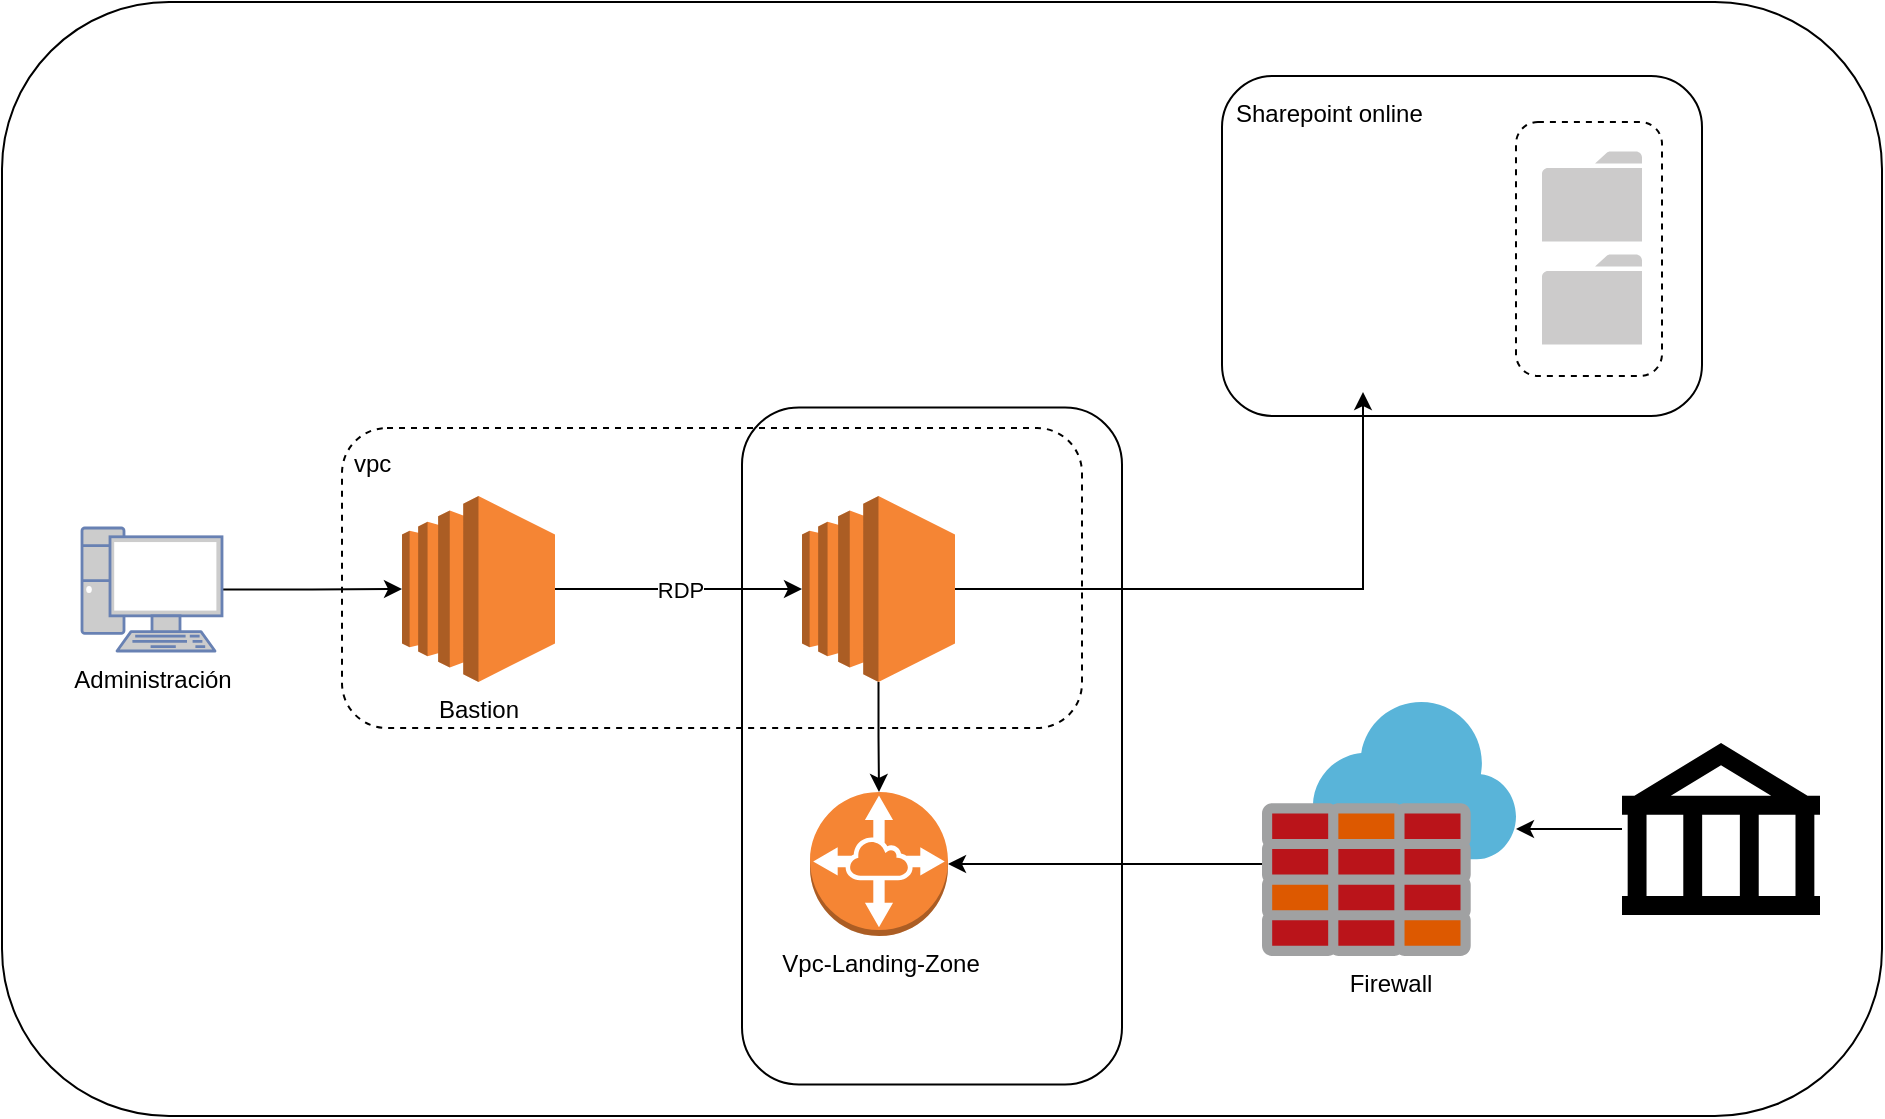 <mxfile version="12.9.12" type="github"><diagram id="ECPDqdnc7cHBjmwrn0tu" name="Page-1"><mxGraphModel dx="2020" dy="1723" grid="1" gridSize="10" guides="1" tooltips="1" connect="1" arrows="1" fold="1" page="1" pageScale="1" pageWidth="850" pageHeight="1100" math="0" shadow="0"><root><mxCell id="0"/><mxCell id="1" parent="0"/><mxCell id="IdGF0xGDb7yDM2XSlmW7-31" value="" style="rounded=1;whiteSpace=wrap;html=1;align=left;" vertex="1" parent="1"><mxGeometry x="-140" y="-87" width="940" height="557" as="geometry"/></mxCell><mxCell id="IdGF0xGDb7yDM2XSlmW7-15" value="Sharepoint online" style="rounded=1;whiteSpace=wrap;html=1;align=left;verticalAlign=top;spacing=7;" vertex="1" parent="1"><mxGeometry x="470" y="-50" width="240" height="170" as="geometry"/></mxCell><mxCell id="IdGF0xGDb7yDM2XSlmW7-13" value="" style="rounded=1;whiteSpace=wrap;html=1;" vertex="1" parent="1"><mxGeometry x="230" y="115.75" width="190" height="338.5" as="geometry"/></mxCell><mxCell id="IdGF0xGDb7yDM2XSlmW7-1" value="vpc" style="rounded=1;whiteSpace=wrap;html=1;fillColor=none;verticalAlign=top;align=left;spacing=6;dashed=1;" vertex="1" parent="1"><mxGeometry x="30" y="126" width="370" height="150" as="geometry"/></mxCell><mxCell id="IdGF0xGDb7yDM2XSlmW7-5" value="RDP" style="edgeStyle=orthogonalEdgeStyle;rounded=0;orthogonalLoop=1;jettySize=auto;html=1;" edge="1" parent="1" source="IdGF0xGDb7yDM2XSlmW7-3" target="IdGF0xGDb7yDM2XSlmW7-4"><mxGeometry relative="1" as="geometry"/></mxCell><mxCell id="IdGF0xGDb7yDM2XSlmW7-3" value="Bastion" style="outlineConnect=0;dashed=0;verticalLabelPosition=bottom;verticalAlign=top;align=center;html=1;shape=mxgraph.aws3.ec2;fillColor=#F58534;gradientColor=none;" vertex="1" parent="1"><mxGeometry x="60" y="160" width="76.5" height="93" as="geometry"/></mxCell><mxCell id="IdGF0xGDb7yDM2XSlmW7-9" style="edgeStyle=orthogonalEdgeStyle;rounded=0;orthogonalLoop=1;jettySize=auto;html=1;" edge="1" parent="1" source="IdGF0xGDb7yDM2XSlmW7-4" target="IdGF0xGDb7yDM2XSlmW7-8"><mxGeometry relative="1" as="geometry"/></mxCell><mxCell id="IdGF0xGDb7yDM2XSlmW7-16" style="edgeStyle=orthogonalEdgeStyle;rounded=0;orthogonalLoop=1;jettySize=auto;html=1;entryX=0.5;entryY=1;entryDx=0;entryDy=0;" edge="1" parent="1" source="IdGF0xGDb7yDM2XSlmW7-4" target="IdGF0xGDb7yDM2XSlmW7-24"><mxGeometry relative="1" as="geometry"><Array as="points"><mxPoint x="541" y="207"/></Array></mxGeometry></mxCell><mxCell id="IdGF0xGDb7yDM2XSlmW7-4" value="" style="outlineConnect=0;dashed=0;verticalLabelPosition=bottom;verticalAlign=top;align=center;html=1;shape=mxgraph.aws3.ec2;fillColor=#F58534;gradientColor=none;" vertex="1" parent="1"><mxGeometry x="260" y="160" width="76.5" height="93" as="geometry"/></mxCell><mxCell id="IdGF0xGDb7yDM2XSlmW7-7" style="edgeStyle=orthogonalEdgeStyle;rounded=0;orthogonalLoop=1;jettySize=auto;html=1;" edge="1" parent="1" source="IdGF0xGDb7yDM2XSlmW7-6" target="IdGF0xGDb7yDM2XSlmW7-3"><mxGeometry relative="1" as="geometry"/></mxCell><mxCell id="IdGF0xGDb7yDM2XSlmW7-6" value="Administración" style="fontColor=#000000;verticalAlign=top;verticalLabelPosition=bottom;labelPosition=center;align=center;html=1;outlineConnect=0;fillColor=#CCCCCC;strokeColor=#6881B3;gradientColor=none;gradientDirection=north;strokeWidth=2;shape=mxgraph.networks.pc;" vertex="1" parent="1"><mxGeometry x="-100" y="176" width="70" height="61.5" as="geometry"/></mxCell><mxCell id="IdGF0xGDb7yDM2XSlmW7-8" value="Vpc-Landing-Zone" style="outlineConnect=0;dashed=0;verticalLabelPosition=bottom;verticalAlign=top;align=center;html=1;shape=mxgraph.aws3.vpc_peering;fillColor=#F58534;gradientColor=none;" vertex="1" parent="1"><mxGeometry x="264" y="308" width="69" height="72" as="geometry"/></mxCell><mxCell id="IdGF0xGDb7yDM2XSlmW7-18" style="edgeStyle=orthogonalEdgeStyle;rounded=0;orthogonalLoop=1;jettySize=auto;html=1;entryX=1;entryY=0.5;entryDx=0;entryDy=0;entryPerimeter=0;" edge="1" parent="1" source="IdGF0xGDb7yDM2XSlmW7-21" target="IdGF0xGDb7yDM2XSlmW7-8"><mxGeometry relative="1" as="geometry"><Array as="points"><mxPoint x="480" y="344"/><mxPoint x="480" y="344"/></Array></mxGeometry></mxCell><mxCell id="IdGF0xGDb7yDM2XSlmW7-10" value="" style="shape=mxgraph.signs.travel.bank;html=1;fillColor=#000000;strokeColor=none;verticalLabelPosition=bottom;verticalAlign=top;align=center;" vertex="1" parent="1"><mxGeometry x="670" y="283.5" width="99" height="86" as="geometry"/></mxCell><mxCell id="IdGF0xGDb7yDM2XSlmW7-21" value="Firewall" style="aspect=fixed;html=1;points=[];align=center;image;fontSize=12;image=img/lib/mscae/Azure_Firewall.svg;" vertex="1" parent="1"><mxGeometry x="490" y="263" width="127" height="127" as="geometry"/></mxCell><mxCell id="IdGF0xGDb7yDM2XSlmW7-22" style="edgeStyle=orthogonalEdgeStyle;rounded=0;orthogonalLoop=1;jettySize=auto;html=1;" edge="1" parent="1" source="IdGF0xGDb7yDM2XSlmW7-10" target="IdGF0xGDb7yDM2XSlmW7-21"><mxGeometry relative="1" as="geometry"><mxPoint x="400" y="320" as="sourcePoint"/><mxPoint x="203" y="320" as="targetPoint"/><Array as="points"/></mxGeometry></mxCell><mxCell id="IdGF0xGDb7yDM2XSlmW7-24" value="" style="shape=image;html=1;verticalAlign=top;verticalLabelPosition=bottom;labelBackgroundColor=#ffffff;imageAspect=0;aspect=fixed;image=https://cdn4.iconfinder.com/data/icons/logos-3/504/SharePoint-128.png;dashed=1;fillColor=none;fontColor=#000000;align=left;" vertex="1" parent="1"><mxGeometry x="476.5" y="-20" width="128" height="128" as="geometry"/></mxCell><mxCell id="IdGF0xGDb7yDM2XSlmW7-26" value="" style="pointerEvents=1;shadow=0;dashed=0;html=1;strokeColor=none;labelPosition=center;verticalLabelPosition=bottom;verticalAlign=top;outlineConnect=0;align=center;shape=mxgraph.office.concepts.folder;fillColor=#CCCBCB;fontColor=#000000;" vertex="1" parent="1"><mxGeometry x="630" y="39.25" width="50" height="45" as="geometry"/></mxCell><mxCell id="IdGF0xGDb7yDM2XSlmW7-27" value="" style="pointerEvents=1;shadow=0;dashed=0;html=1;strokeColor=none;labelPosition=center;verticalLabelPosition=bottom;verticalAlign=top;outlineConnect=0;align=center;shape=mxgraph.office.concepts.folder;fillColor=#CCCBCB;fontColor=#000000;" vertex="1" parent="1"><mxGeometry x="630" y="-12.25" width="50" height="45" as="geometry"/></mxCell><mxCell id="IdGF0xGDb7yDM2XSlmW7-28" value="" style="rounded=1;whiteSpace=wrap;html=1;dashed=1;fillColor=none;fontColor=#000000;align=left;" vertex="1" parent="1"><mxGeometry x="617" y="-27" width="73" height="127" as="geometry"/></mxCell></root></mxGraphModel></diagram></mxfile>